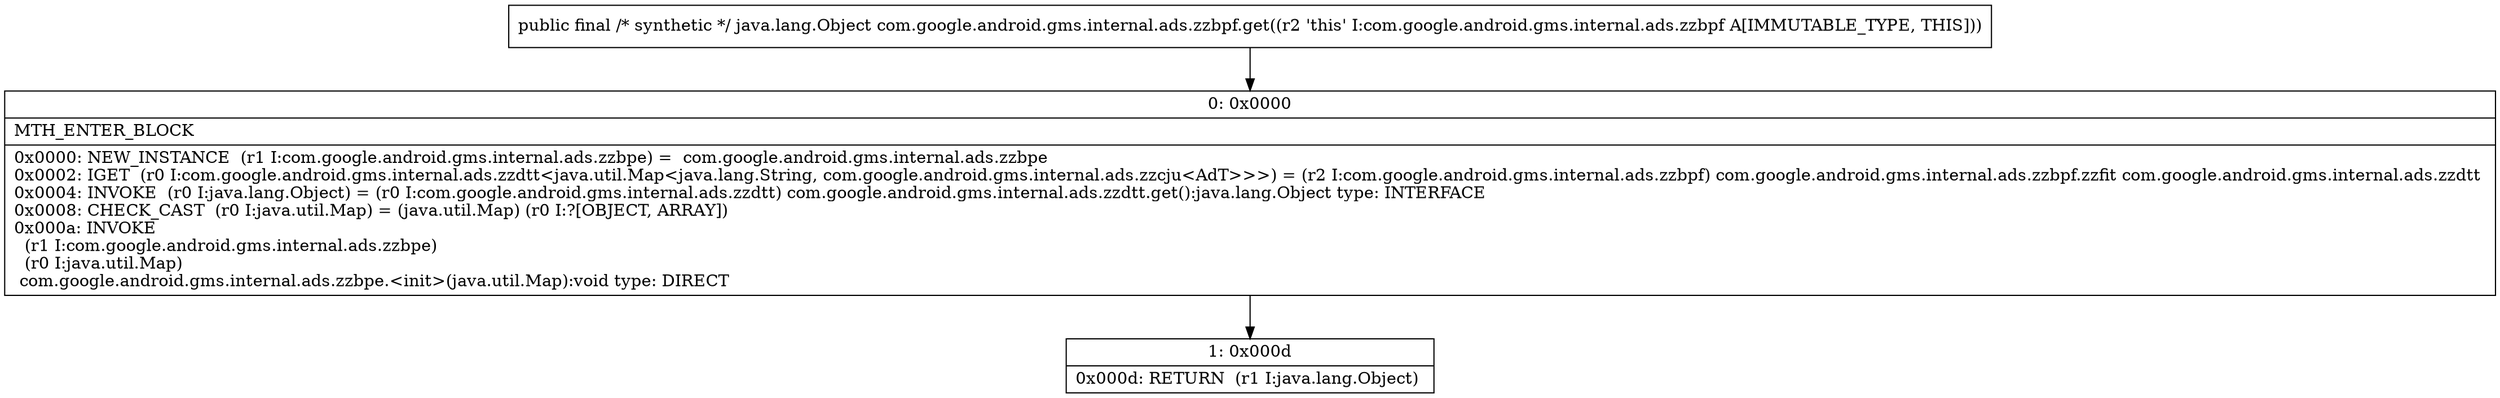 digraph "CFG forcom.google.android.gms.internal.ads.zzbpf.get()Ljava\/lang\/Object;" {
Node_0 [shape=record,label="{0\:\ 0x0000|MTH_ENTER_BLOCK\l|0x0000: NEW_INSTANCE  (r1 I:com.google.android.gms.internal.ads.zzbpe) =  com.google.android.gms.internal.ads.zzbpe \l0x0002: IGET  (r0 I:com.google.android.gms.internal.ads.zzdtt\<java.util.Map\<java.lang.String, com.google.android.gms.internal.ads.zzcju\<AdT\>\>\>) = (r2 I:com.google.android.gms.internal.ads.zzbpf) com.google.android.gms.internal.ads.zzbpf.zzfit com.google.android.gms.internal.ads.zzdtt \l0x0004: INVOKE  (r0 I:java.lang.Object) = (r0 I:com.google.android.gms.internal.ads.zzdtt) com.google.android.gms.internal.ads.zzdtt.get():java.lang.Object type: INTERFACE \l0x0008: CHECK_CAST  (r0 I:java.util.Map) = (java.util.Map) (r0 I:?[OBJECT, ARRAY]) \l0x000a: INVOKE  \l  (r1 I:com.google.android.gms.internal.ads.zzbpe)\l  (r0 I:java.util.Map)\l com.google.android.gms.internal.ads.zzbpe.\<init\>(java.util.Map):void type: DIRECT \l}"];
Node_1 [shape=record,label="{1\:\ 0x000d|0x000d: RETURN  (r1 I:java.lang.Object) \l}"];
MethodNode[shape=record,label="{public final \/* synthetic *\/ java.lang.Object com.google.android.gms.internal.ads.zzbpf.get((r2 'this' I:com.google.android.gms.internal.ads.zzbpf A[IMMUTABLE_TYPE, THIS])) }"];
MethodNode -> Node_0;
Node_0 -> Node_1;
}

